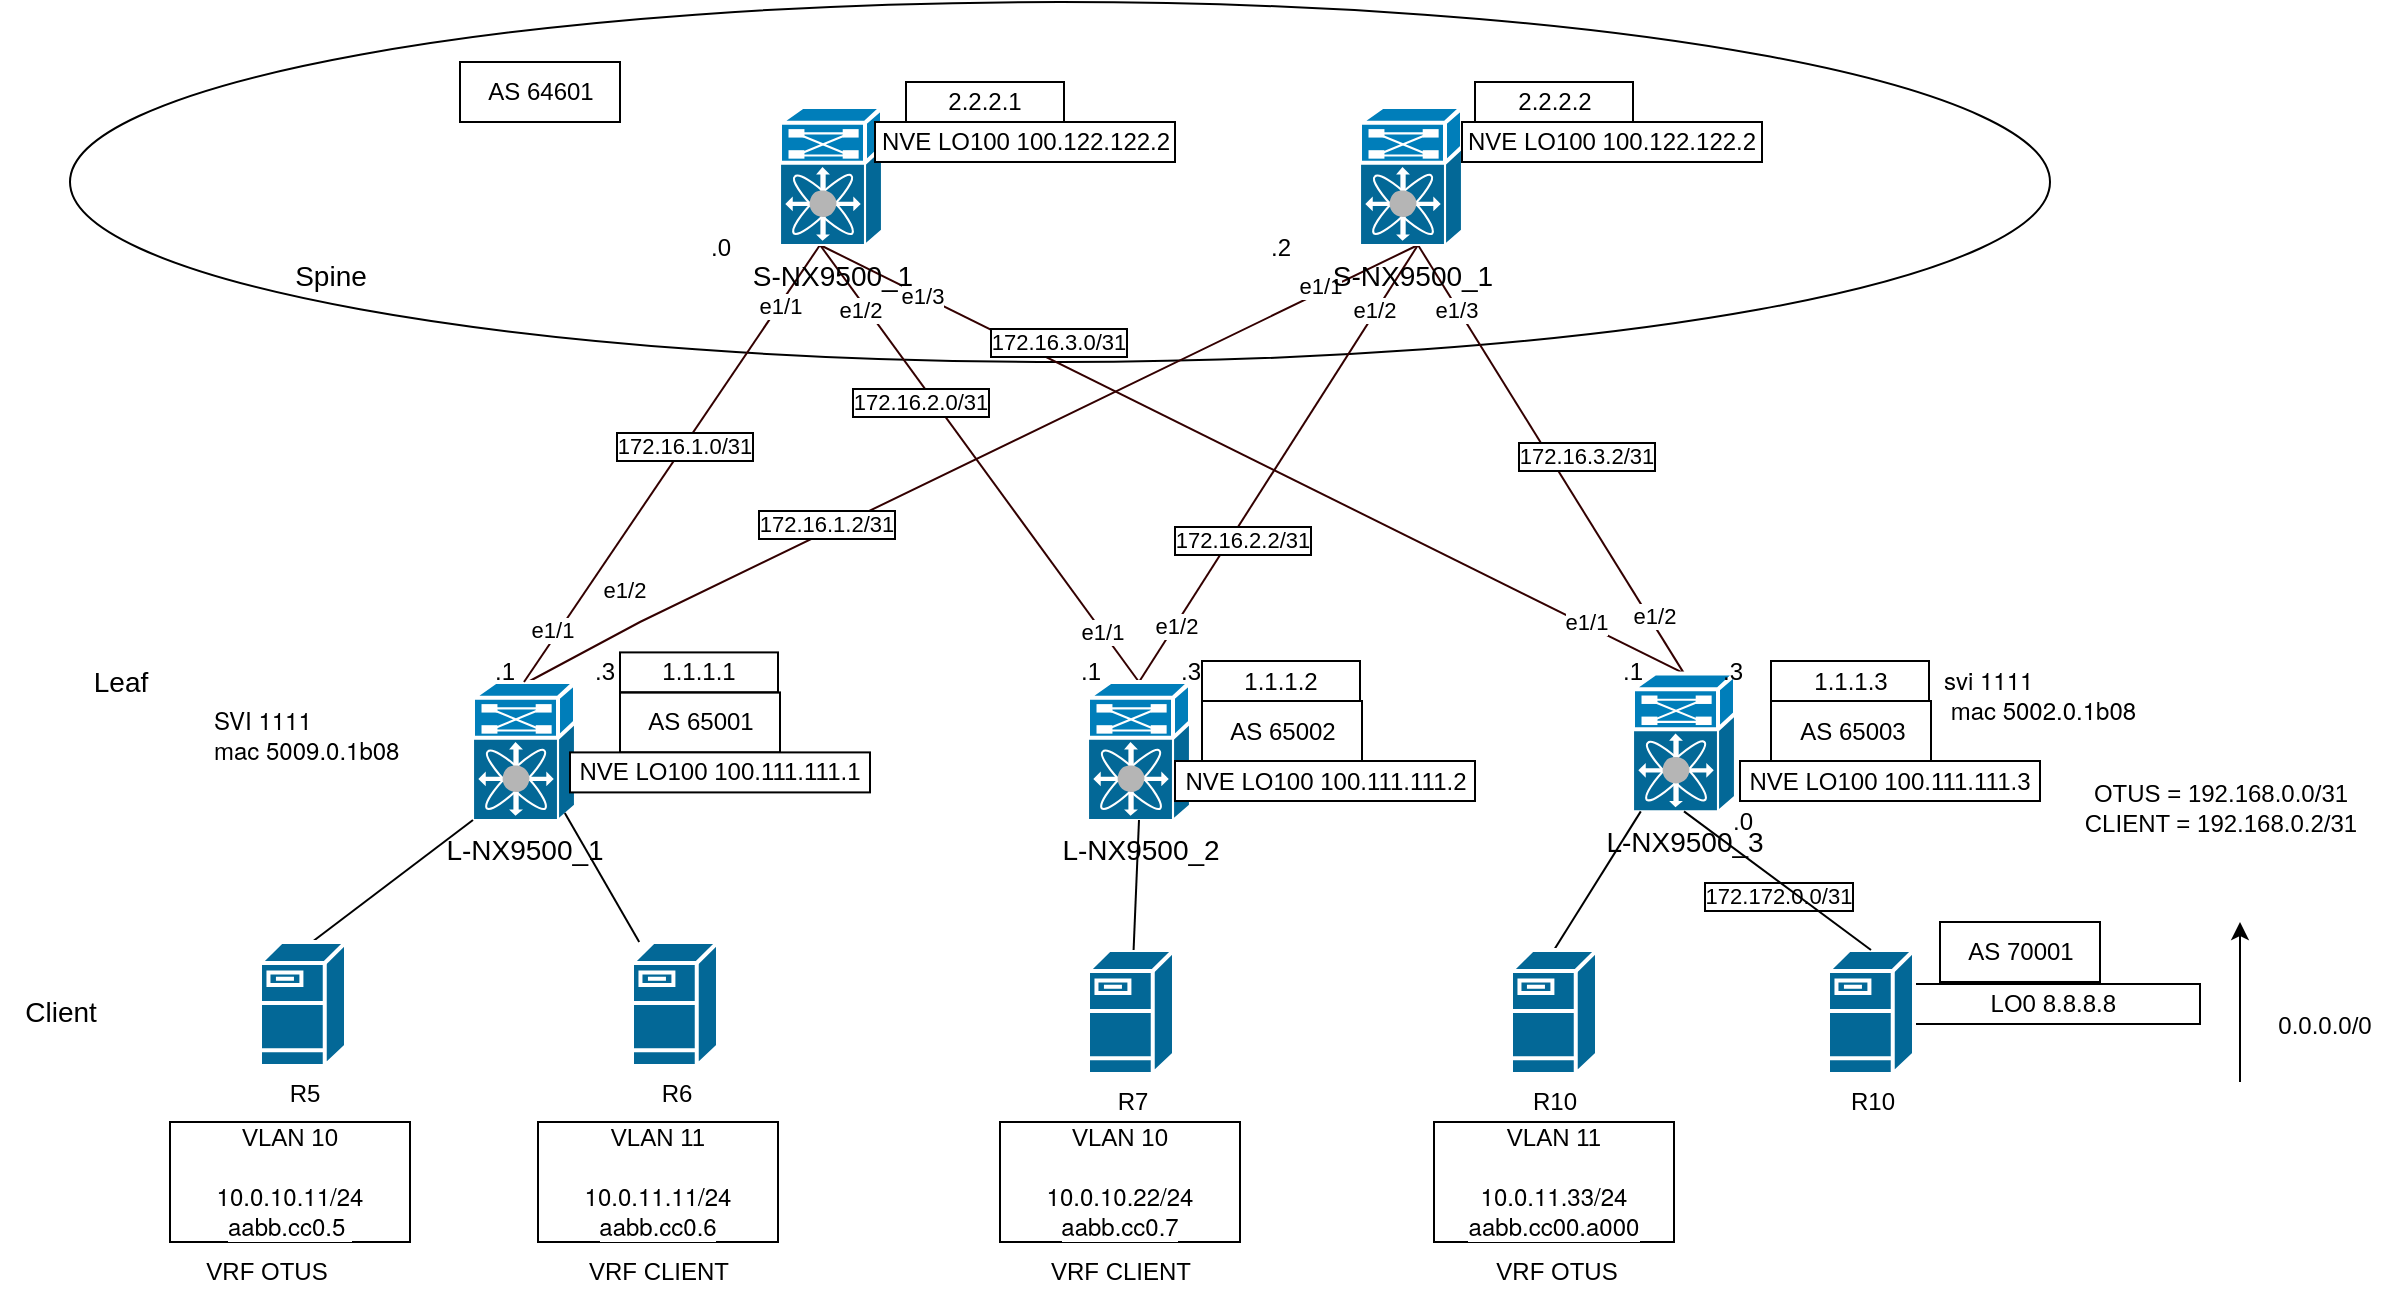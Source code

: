 <mxfile version="22.1.2" type="device">
  <diagram name="Страница — 1" id="TyXKpOnX87bSKpu7sTU_">
    <mxGraphModel dx="2261" dy="844" grid="1" gridSize="10" guides="1" tooltips="1" connect="1" arrows="1" fold="1" page="1" pageScale="1" pageWidth="827" pageHeight="1169" math="0" shadow="0">
      <root>
        <mxCell id="0" />
        <mxCell id="1" parent="0" />
        <mxCell id="ZXuQBLCLjrkzV2k7H-WU-3" value="" style="ellipse;whiteSpace=wrap;html=1;fillColor=none;" parent="1" vertex="1">
          <mxGeometry x="-95" y="80" width="990" height="180" as="geometry" />
        </mxCell>
        <mxCell id="x6yWvG2BefHzN4PRWWCQ-21" style="rounded=0;orthogonalLoop=1;jettySize=auto;html=1;exitX=0.392;exitY=0.058;exitDx=0;exitDy=0;exitPerimeter=0;entryX=0.5;entryY=1;entryDx=0;entryDy=0;entryPerimeter=0;endArrow=none;endFill=0;fontSize=14;fillColor=#d5e8d4;strokeColor=#330000;strokeWidth=1;" parent="1" source="x6yWvG2BefHzN4PRWWCQ-4" edge="1">
          <mxGeometry relative="1" as="geometry">
            <Array as="points">
              <mxPoint x="190" y="390" />
            </Array>
            <mxPoint x="579" y="201.5" as="targetPoint" />
          </mxGeometry>
        </mxCell>
        <mxCell id="jhfHBk7VUQF83KdC7KXJ-4" value="e1/2" style="edgeLabel;html=1;align=center;verticalAlign=middle;resizable=0;points=[];" parent="x6yWvG2BefHzN4PRWWCQ-21" vertex="1" connectable="0">
          <mxGeometry x="-0.789" y="1" relative="1" as="geometry">
            <mxPoint x="9" y="-24" as="offset" />
          </mxGeometry>
        </mxCell>
        <mxCell id="jhfHBk7VUQF83KdC7KXJ-12" value="e1/1" style="edgeLabel;html=1;align=center;verticalAlign=middle;resizable=0;points=[];" parent="x6yWvG2BefHzN4PRWWCQ-21" vertex="1" connectable="0">
          <mxGeometry x="0.79" y="3" relative="1" as="geometry">
            <mxPoint as="offset" />
          </mxGeometry>
        </mxCell>
        <mxCell id="x6yWvG2BefHzN4PRWWCQ-4" value="L-NX9500_1" style="shape=mxgraph.cisco.misc.nexus_7000;html=1;pointerEvents=1;fillColor=#036897;strokeColor=#ffffff;strokeWidth=2;verticalLabelPosition=bottom;verticalAlign=top;align=center;outlineConnect=0;fontSize=14;" parent="1" vertex="1">
          <mxGeometry x="106.5" y="420" width="51" height="69" as="geometry" />
        </mxCell>
        <mxCell id="x6yWvG2BefHzN4PRWWCQ-22" style="rounded=0;orthogonalLoop=1;jettySize=auto;html=1;exitX=0.5;exitY=0;exitDx=0;exitDy=0;exitPerimeter=0;endArrow=none;endFill=0;entryX=0.5;entryY=1;entryDx=0;entryDy=0;entryPerimeter=0;fontSize=14;fillColor=#d5e8d4;strokeColor=#330000;strokeWidth=1;" parent="1" source="x6yWvG2BefHzN4PRWWCQ-5" edge="1">
          <mxGeometry relative="1" as="geometry">
            <mxPoint x="280" y="201.5" as="targetPoint" />
          </mxGeometry>
        </mxCell>
        <mxCell id="jhfHBk7VUQF83KdC7KXJ-5" value="e1/1" style="edgeLabel;html=1;align=center;verticalAlign=middle;resizable=0;points=[];" parent="x6yWvG2BefHzN4PRWWCQ-22" vertex="1" connectable="0">
          <mxGeometry x="-0.76" relative="1" as="geometry">
            <mxPoint y="1" as="offset" />
          </mxGeometry>
        </mxCell>
        <mxCell id="jhfHBk7VUQF83KdC7KXJ-10" value="e1/2" style="edgeLabel;html=1;align=center;verticalAlign=middle;resizable=0;points=[];" parent="x6yWvG2BefHzN4PRWWCQ-22" vertex="1" connectable="0">
          <mxGeometry x="0.719" y="3" relative="1" as="geometry">
            <mxPoint as="offset" />
          </mxGeometry>
        </mxCell>
        <mxCell id="x6yWvG2BefHzN4PRWWCQ-23" style="rounded=0;orthogonalLoop=1;jettySize=auto;html=1;exitX=0.5;exitY=0;exitDx=0;exitDy=0;exitPerimeter=0;endArrow=none;endFill=0;entryX=0.5;entryY=1;entryDx=0;entryDy=0;entryPerimeter=0;fontSize=14;fillColor=#d5e8d4;strokeColor=#330000;strokeWidth=1;" parent="1" source="x6yWvG2BefHzN4PRWWCQ-5" edge="1">
          <mxGeometry relative="1" as="geometry">
            <mxPoint x="579" y="201.5" as="targetPoint" />
          </mxGeometry>
        </mxCell>
        <mxCell id="jhfHBk7VUQF83KdC7KXJ-6" value="e1/2" style="edgeLabel;html=1;align=center;verticalAlign=middle;resizable=0;points=[];" parent="x6yWvG2BefHzN4PRWWCQ-23" vertex="1" connectable="0">
          <mxGeometry x="-0.745" relative="1" as="geometry">
            <mxPoint as="offset" />
          </mxGeometry>
        </mxCell>
        <mxCell id="jhfHBk7VUQF83KdC7KXJ-13" value="e1/2" style="edgeLabel;html=1;align=center;verticalAlign=middle;resizable=0;points=[];" parent="x6yWvG2BefHzN4PRWWCQ-23" vertex="1" connectable="0">
          <mxGeometry x="0.697" y="1" relative="1" as="geometry">
            <mxPoint as="offset" />
          </mxGeometry>
        </mxCell>
        <mxCell id="x6yWvG2BefHzN4PRWWCQ-5" value="L-NX9500_2" style="shape=mxgraph.cisco.misc.nexus_7000;html=1;pointerEvents=1;fillColor=#036897;strokeColor=#ffffff;strokeWidth=2;verticalLabelPosition=bottom;verticalAlign=top;align=center;outlineConnect=0;fontSize=14;" parent="1" vertex="1">
          <mxGeometry x="414" y="420" width="51" height="69" as="geometry" />
        </mxCell>
        <mxCell id="x6yWvG2BefHzN4PRWWCQ-20" style="rounded=0;orthogonalLoop=1;jettySize=auto;html=1;exitX=0.5;exitY=1;exitDx=0;exitDy=0;exitPerimeter=0;entryX=0.5;entryY=0;entryDx=0;entryDy=0;entryPerimeter=0;endArrow=none;endFill=0;fontSize=14;fillColor=#d5e8d4;strokeColor=#330000;strokeWidth=1;" parent="1" target="x6yWvG2BefHzN4PRWWCQ-4" edge="1">
          <mxGeometry relative="1" as="geometry">
            <mxPoint x="280" y="201.5" as="sourcePoint" />
          </mxGeometry>
        </mxCell>
        <mxCell id="jhfHBk7VUQF83KdC7KXJ-3" value="e1/1" style="edgeLabel;html=1;align=center;verticalAlign=middle;resizable=0;points=[];" parent="x6yWvG2BefHzN4PRWWCQ-20" vertex="1" connectable="0">
          <mxGeometry x="0.777" y="-3" relative="1" as="geometry">
            <mxPoint as="offset" />
          </mxGeometry>
        </mxCell>
        <mxCell id="jhfHBk7VUQF83KdC7KXJ-9" value="e1/1" style="edgeLabel;html=1;align=center;verticalAlign=middle;resizable=0;points=[];" parent="x6yWvG2BefHzN4PRWWCQ-20" vertex="1" connectable="0">
          <mxGeometry x="-0.719" relative="1" as="geometry">
            <mxPoint as="offset" />
          </mxGeometry>
        </mxCell>
        <mxCell id="jhfHBk7VUQF83KdC7KXJ-23" value="172.16.1.0/31" style="edgeLabel;html=1;align=center;verticalAlign=middle;resizable=0;points=[];labelBorderColor=default;" parent="x6yWvG2BefHzN4PRWWCQ-20" vertex="1" connectable="0">
          <mxGeometry x="-0.08" relative="1" as="geometry">
            <mxPoint as="offset" />
          </mxGeometry>
        </mxCell>
        <mxCell id="x6yWvG2BefHzN4PRWWCQ-24" style="rounded=0;orthogonalLoop=1;jettySize=auto;html=1;exitX=0.5;exitY=0;exitDx=0;exitDy=0;exitPerimeter=0;entryX=0.5;entryY=1;entryDx=0;entryDy=0;entryPerimeter=0;endArrow=none;endFill=0;fontSize=14;fillColor=#d5e8d4;strokeColor=#330000;strokeWidth=1;" parent="1" source="x6yWvG2BefHzN4PRWWCQ-8" edge="1">
          <mxGeometry relative="1" as="geometry">
            <mxPoint x="280" y="201.5" as="targetPoint" />
          </mxGeometry>
        </mxCell>
        <mxCell id="jhfHBk7VUQF83KdC7KXJ-7" value="e1/1" style="edgeLabel;html=1;align=center;verticalAlign=middle;resizable=0;points=[];" parent="x6yWvG2BefHzN4PRWWCQ-24" vertex="1" connectable="0">
          <mxGeometry x="-0.767" y="-1" relative="1" as="geometry">
            <mxPoint as="offset" />
          </mxGeometry>
        </mxCell>
        <mxCell id="jhfHBk7VUQF83KdC7KXJ-11" value="e1/3" style="edgeLabel;html=1;align=center;verticalAlign=middle;resizable=0;points=[];" parent="x6yWvG2BefHzN4PRWWCQ-24" vertex="1" connectable="0">
          <mxGeometry x="0.767" relative="1" as="geometry">
            <mxPoint as="offset" />
          </mxGeometry>
        </mxCell>
        <mxCell id="x6yWvG2BefHzN4PRWWCQ-25" style="rounded=0;orthogonalLoop=1;jettySize=auto;html=1;exitX=0.5;exitY=0;exitDx=0;exitDy=0;exitPerimeter=0;entryX=0.5;entryY=1;entryDx=0;entryDy=0;entryPerimeter=0;endArrow=none;endFill=0;fontSize=14;fillColor=#d5e8d4;strokeColor=#330000;strokeWidth=1;" parent="1" source="x6yWvG2BefHzN4PRWWCQ-8" edge="1">
          <mxGeometry relative="1" as="geometry">
            <mxPoint x="579" y="201.5" as="targetPoint" />
          </mxGeometry>
        </mxCell>
        <mxCell id="jhfHBk7VUQF83KdC7KXJ-8" value="e1/2" style="edgeLabel;html=1;align=center;verticalAlign=middle;resizable=0;points=[];" parent="x6yWvG2BefHzN4PRWWCQ-25" vertex="1" connectable="0">
          <mxGeometry x="-0.743" y="-2" relative="1" as="geometry">
            <mxPoint as="offset" />
          </mxGeometry>
        </mxCell>
        <mxCell id="jhfHBk7VUQF83KdC7KXJ-14" value="e1/3" style="edgeLabel;html=1;align=center;verticalAlign=middle;resizable=0;points=[];" parent="x6yWvG2BefHzN4PRWWCQ-25" vertex="1" connectable="0">
          <mxGeometry x="0.7" y="1" relative="1" as="geometry">
            <mxPoint as="offset" />
          </mxGeometry>
        </mxCell>
        <mxCell id="x6yWvG2BefHzN4PRWWCQ-8" value="L-NX9500_3" style="shape=mxgraph.cisco.misc.nexus_7000;html=1;pointerEvents=1;fillColor=#036897;strokeColor=#ffffff;strokeWidth=2;verticalLabelPosition=bottom;verticalAlign=top;align=center;outlineConnect=0;fontSize=14;" parent="1" vertex="1">
          <mxGeometry x="686.5" y="415.7" width="51" height="69" as="geometry" />
        </mxCell>
        <mxCell id="x6yWvG2BefHzN4PRWWCQ-19" value="" style="endArrow=none;html=1;rounded=0;exitX=0.5;exitY=0;exitDx=0;exitDy=0;exitPerimeter=0;fontSize=14;" parent="1" source="MMty6rGAYYeYoGaEWioG-3" target="x6yWvG2BefHzN4PRWWCQ-8" edge="1">
          <mxGeometry width="50" height="50" relative="1" as="geometry">
            <mxPoint x="725.5" y="560" as="sourcePoint" />
            <mxPoint x="623.5" y="480" as="targetPoint" />
          </mxGeometry>
        </mxCell>
        <mxCell id="x6yWvG2BefHzN4PRWWCQ-26" value="Leaf" style="text;html=1;align=center;verticalAlign=middle;resizable=0;points=[];autosize=1;strokeColor=none;fillColor=none;fontSize=14;" parent="1" vertex="1">
          <mxGeometry x="-95" y="405.2" width="50" height="30" as="geometry" />
        </mxCell>
        <mxCell id="x6yWvG2BefHzN4PRWWCQ-27" value="Spine" style="text;html=1;align=center;verticalAlign=middle;resizable=0;points=[];autosize=1;strokeColor=none;fillColor=none;fontSize=14;" parent="1" vertex="1">
          <mxGeometry x="5" y="201.5" width="60" height="30" as="geometry" />
        </mxCell>
        <mxCell id="x6yWvG2BefHzN4PRWWCQ-28" value="Client" style="text;html=1;align=center;verticalAlign=middle;resizable=0;points=[];autosize=1;strokeColor=none;fillColor=none;fontSize=14;" parent="1" vertex="1">
          <mxGeometry x="-130" y="570" width="60" height="30" as="geometry" />
        </mxCell>
        <mxCell id="jhfHBk7VUQF83KdC7KXJ-1" value="S-NX9500_1" style="shape=mxgraph.cisco.misc.nexus_7000;html=1;pointerEvents=1;fillColor=#036897;strokeColor=#ffffff;strokeWidth=2;verticalLabelPosition=bottom;verticalAlign=top;align=center;outlineConnect=0;fontSize=14;" parent="1" vertex="1">
          <mxGeometry x="260" y="132.5" width="51" height="69" as="geometry" />
        </mxCell>
        <mxCell id="jhfHBk7VUQF83KdC7KXJ-2" value="S-NX9500_1" style="shape=mxgraph.cisco.misc.nexus_7000;html=1;pointerEvents=1;fillColor=#036897;strokeColor=#ffffff;strokeWidth=2;verticalLabelPosition=bottom;verticalAlign=top;align=center;outlineConnect=0;fontSize=14;" parent="1" vertex="1">
          <mxGeometry x="550" y="132.5" width="51" height="69" as="geometry" />
        </mxCell>
        <mxCell id="jhfHBk7VUQF83KdC7KXJ-15" value=".0" style="text;html=1;align=center;verticalAlign=middle;resizable=0;points=[];autosize=1;strokeColor=none;fillColor=none;" parent="1" vertex="1">
          <mxGeometry x="215" y="188" width="30" height="30" as="geometry" />
        </mxCell>
        <mxCell id="jhfHBk7VUQF83KdC7KXJ-16" value=".2" style="text;html=1;align=center;verticalAlign=middle;resizable=0;points=[];autosize=1;strokeColor=none;fillColor=none;" parent="1" vertex="1">
          <mxGeometry x="495" y="188" width="30" height="30" as="geometry" />
        </mxCell>
        <mxCell id="jhfHBk7VUQF83KdC7KXJ-17" value=".1" style="text;html=1;align=center;verticalAlign=middle;resizable=0;points=[];autosize=1;strokeColor=none;fillColor=none;" parent="1" vertex="1">
          <mxGeometry x="106.5" y="399.5" width="30" height="30" as="geometry" />
        </mxCell>
        <mxCell id="jhfHBk7VUQF83KdC7KXJ-18" value=".3" style="text;html=1;align=center;verticalAlign=middle;resizable=0;points=[];autosize=1;strokeColor=none;fillColor=none;" parent="1" vertex="1">
          <mxGeometry x="156.5" y="399.5" width="30" height="30" as="geometry" />
        </mxCell>
        <mxCell id="jhfHBk7VUQF83KdC7KXJ-19" value=".1" style="text;html=1;align=center;verticalAlign=middle;resizable=0;points=[];autosize=1;strokeColor=none;fillColor=none;" parent="1" vertex="1">
          <mxGeometry x="400" y="399.5" width="30" height="30" as="geometry" />
        </mxCell>
        <mxCell id="jhfHBk7VUQF83KdC7KXJ-20" value=".3" style="text;html=1;align=center;verticalAlign=middle;resizable=0;points=[];autosize=1;strokeColor=none;fillColor=none;" parent="1" vertex="1">
          <mxGeometry x="450" y="399.5" width="30" height="30" as="geometry" />
        </mxCell>
        <mxCell id="jhfHBk7VUQF83KdC7KXJ-21" value=".1" style="text;html=1;align=center;verticalAlign=middle;resizable=0;points=[];autosize=1;strokeColor=none;fillColor=none;" parent="1" vertex="1">
          <mxGeometry x="671" y="399.5" width="30" height="30" as="geometry" />
        </mxCell>
        <mxCell id="jhfHBk7VUQF83KdC7KXJ-22" value=".3" style="text;html=1;align=center;verticalAlign=middle;resizable=0;points=[];autosize=1;strokeColor=none;fillColor=none;" parent="1" vertex="1">
          <mxGeometry x="721" y="399.5" width="30" height="30" as="geometry" />
        </mxCell>
        <mxCell id="jhfHBk7VUQF83KdC7KXJ-24" value="172.16.1.2/31" style="edgeLabel;html=1;align=center;verticalAlign=middle;resizable=0;points=[];labelBorderColor=default;" parent="1" vertex="1" connectable="0">
          <mxGeometry x="285.502" y="330.002" as="geometry">
            <mxPoint x="-3" y="11" as="offset" />
          </mxGeometry>
        </mxCell>
        <mxCell id="jhfHBk7VUQF83KdC7KXJ-25" value="172.16.2.0/31" style="edgeLabel;html=1;align=center;verticalAlign=middle;resizable=0;points=[];labelBorderColor=default;" parent="1" vertex="1" connectable="0">
          <mxGeometry x="330.002" y="280.002" as="geometry" />
        </mxCell>
        <mxCell id="jhfHBk7VUQF83KdC7KXJ-26" value="172.16.3.0/31" style="edgeLabel;html=1;align=center;verticalAlign=middle;resizable=0;points=[];labelBorderColor=default;" parent="1" vertex="1" connectable="0">
          <mxGeometry x="414.002" y="250.002" as="geometry">
            <mxPoint x="-15" as="offset" />
          </mxGeometry>
        </mxCell>
        <mxCell id="jhfHBk7VUQF83KdC7KXJ-27" value="172.16.2.2/31" style="edgeLabel;html=1;align=center;verticalAlign=middle;resizable=0;points=[];labelBorderColor=default;" parent="1" vertex="1" connectable="0">
          <mxGeometry x="510.002" y="350.002" as="geometry">
            <mxPoint x="-19" y="-1" as="offset" />
          </mxGeometry>
        </mxCell>
        <mxCell id="jhfHBk7VUQF83KdC7KXJ-28" value="172.16.3.2/31" style="edgeLabel;html=1;align=center;verticalAlign=middle;resizable=0;points=[];labelBorderColor=default;" parent="1" vertex="1" connectable="0">
          <mxGeometry x="660.002" y="310.002" as="geometry">
            <mxPoint x="3" y="-3" as="offset" />
          </mxGeometry>
        </mxCell>
        <mxCell id="X2sETJuaRFryXuntK1pU-1" value="2.2.2.1" style="text;html=1;strokeColor=default;align=center;verticalAlign=middle;whiteSpace=wrap;rounded=0;" parent="1" vertex="1">
          <mxGeometry x="323" y="120" width="79" height="20" as="geometry" />
        </mxCell>
        <mxCell id="X2sETJuaRFryXuntK1pU-2" value="2.2.2.2" style="text;html=1;strokeColor=default;align=center;verticalAlign=middle;whiteSpace=wrap;rounded=0;" parent="1" vertex="1">
          <mxGeometry x="607.5" y="120" width="79" height="20" as="geometry" />
        </mxCell>
        <mxCell id="X2sETJuaRFryXuntK1pU-3" value="1.1.1.1" style="text;html=1;strokeColor=default;align=center;verticalAlign=middle;whiteSpace=wrap;rounded=0;" parent="1" vertex="1">
          <mxGeometry x="180" y="405.2" width="79" height="20" as="geometry" />
        </mxCell>
        <mxCell id="X2sETJuaRFryXuntK1pU-4" value="1.1.1.2" style="text;html=1;strokeColor=default;align=center;verticalAlign=middle;whiteSpace=wrap;rounded=0;" parent="1" vertex="1">
          <mxGeometry x="471" y="409.5" width="79" height="20" as="geometry" />
        </mxCell>
        <mxCell id="X2sETJuaRFryXuntK1pU-5" value="1.1.1.3" style="text;html=1;strokeColor=default;align=center;verticalAlign=middle;whiteSpace=wrap;rounded=0;" parent="1" vertex="1">
          <mxGeometry x="755.5" y="409.5" width="79" height="20" as="geometry" />
        </mxCell>
        <mxCell id="Evuvwr7la3IowPZxWrA6-1" value="AS 64601" style="text;html=1;align=center;verticalAlign=middle;resizable=0;points=[];autosize=1;strokeColor=default;" parent="1" vertex="1">
          <mxGeometry x="100" y="110" width="80" height="30" as="geometry" />
        </mxCell>
        <mxCell id="Evuvwr7la3IowPZxWrA6-3" value="AS 65001" style="text;html=1;align=center;verticalAlign=middle;resizable=0;points=[];autosize=1;strokeColor=default;" parent="1" vertex="1">
          <mxGeometry x="180" y="425.2" width="80" height="30" as="geometry" />
        </mxCell>
        <mxCell id="Evuvwr7la3IowPZxWrA6-4" value="AS 65002" style="text;html=1;align=center;verticalAlign=middle;resizable=0;points=[];autosize=1;strokeColor=default;" parent="1" vertex="1">
          <mxGeometry x="471" y="429.5" width="80" height="30" as="geometry" />
        </mxCell>
        <mxCell id="Evuvwr7la3IowPZxWrA6-5" value="AS 65003" style="text;html=1;align=center;verticalAlign=middle;resizable=0;points=[];autosize=1;strokeColor=default;" parent="1" vertex="1">
          <mxGeometry x="755.5" y="429.5" width="80" height="30" as="geometry" />
        </mxCell>
        <mxCell id="wGXWWFaC_NUJsEw5Qls2-2" value="NVE LO100 100.111.111.1" style="whiteSpace=wrap;html=1;" parent="1" vertex="1">
          <mxGeometry x="155" y="455.2" width="150" height="20" as="geometry" />
        </mxCell>
        <mxCell id="wGXWWFaC_NUJsEw5Qls2-3" value="NVE LO100 100.111.111.2" style="whiteSpace=wrap;html=1;" parent="1" vertex="1">
          <mxGeometry x="457.5" y="459.5" width="150" height="20" as="geometry" />
        </mxCell>
        <mxCell id="wGXWWFaC_NUJsEw5Qls2-4" value="NVE LO100 100.111.111.3" style="whiteSpace=wrap;html=1;" parent="1" vertex="1">
          <mxGeometry x="740" y="459.5" width="150" height="20" as="geometry" />
        </mxCell>
        <mxCell id="wGXWWFaC_NUJsEw5Qls2-5" value="NVE LO100 100.122.122.2" style="whiteSpace=wrap;html=1;" parent="1" vertex="1">
          <mxGeometry x="307.5" y="140" width="150" height="20" as="geometry" />
        </mxCell>
        <mxCell id="wGXWWFaC_NUJsEw5Qls2-6" value="NVE LO100 100.122.122.2" style="whiteSpace=wrap;html=1;" parent="1" vertex="1">
          <mxGeometry x="601" y="140" width="150" height="20" as="geometry" />
        </mxCell>
        <mxCell id="wGXWWFaC_NUJsEw5Qls2-8" value="" style="endArrow=none;html=1;rounded=0;entryX=0;entryY=1;entryDx=0;entryDy=0;entryPerimeter=0;exitX=0.5;exitY=0;exitDx=0;exitDy=0;exitPerimeter=0;fontSize=14;" parent="1" target="x6yWvG2BefHzN4PRWWCQ-4" edge="1">
          <mxGeometry width="50" height="50" relative="1" as="geometry">
            <mxPoint x="26" y="550" as="sourcePoint" />
            <mxPoint x="142" y="499" as="targetPoint" />
          </mxGeometry>
        </mxCell>
        <mxCell id="yzosTKQXO0_5mTfsmzgm-1" value="VLAN 10&lt;br style=&quot;box-sizing: border-box; font-family: &amp;quot;Helvetica Neue&amp;quot;, Helvetica, Arial, sans-serif;&quot;&gt;&lt;br style=&quot;box-sizing: border-box; font-family: &amp;quot;Helvetica Neue&amp;quot;, Helvetica, Arial, sans-serif;&quot;&gt;&lt;span style=&quot;font-family: &amp;quot;Helvetica Neue&amp;quot;, Helvetica, Arial, sans-serif; background-color: rgb(255, 255, 255);&quot;&gt;10.0.10.11/24&lt;/span&gt;&lt;br style=&quot;box-sizing: border-box; font-family: &amp;quot;Helvetica Neue&amp;quot;, Helvetica, Arial, sans-serif;&quot;&gt;&lt;span style=&quot;font-family: &amp;quot;Helvetica Neue&amp;quot;, Helvetica, Arial, sans-serif; background-color: rgb(255, 255, 255);&quot;&gt;aabb.cc0.5&amp;nbsp;&lt;/span&gt;" style="rounded=0;whiteSpace=wrap;html=1;fillColor=none;" parent="1" vertex="1">
          <mxGeometry x="-45" y="640" width="120" height="60" as="geometry" />
        </mxCell>
        <mxCell id="yzosTKQXO0_5mTfsmzgm-2" value="VLAN 11&lt;br style=&quot;box-sizing: border-box; font-family: &amp;quot;Helvetica Neue&amp;quot;, Helvetica, Arial, sans-serif;&quot;&gt;&lt;br style=&quot;box-sizing: border-box; font-family: &amp;quot;Helvetica Neue&amp;quot;, Helvetica, Arial, sans-serif;&quot;&gt;&lt;span style=&quot;font-family: &amp;quot;Helvetica Neue&amp;quot;, Helvetica, Arial, sans-serif; background-color: rgb(255, 255, 255);&quot;&gt;10.0.11.33/24&lt;/span&gt;&lt;br style=&quot;box-sizing: border-box; font-family: &amp;quot;Helvetica Neue&amp;quot;, Helvetica, Arial, sans-serif;&quot;&gt;&lt;span style=&quot;font-family: &amp;quot;Helvetica Neue&amp;quot;, Helvetica, Arial, sans-serif; background-color: rgb(255, 255, 255);&quot;&gt;aabb.cc00.a000&lt;/span&gt;" style="rounded=0;whiteSpace=wrap;html=1;fillColor=none;" parent="1" vertex="1">
          <mxGeometry x="587" y="640" width="120" height="60" as="geometry" />
        </mxCell>
        <mxCell id="MMty6rGAYYeYoGaEWioG-2" value="R5" style="shape=mxgraph.cisco.servers.fileserver;sketch=0;html=1;pointerEvents=1;dashed=0;fillColor=#036897;strokeColor=#ffffff;strokeWidth=2;verticalLabelPosition=bottom;verticalAlign=top;align=center;outlineConnect=0;" parent="1" vertex="1">
          <mxGeometry y="550" width="43" height="62" as="geometry" />
        </mxCell>
        <mxCell id="MMty6rGAYYeYoGaEWioG-3" value="R10" style="shape=mxgraph.cisco.servers.fileserver;sketch=0;html=1;pointerEvents=1;dashed=0;fillColor=#036897;strokeColor=#ffffff;strokeWidth=2;verticalLabelPosition=bottom;verticalAlign=top;align=center;outlineConnect=0;" parent="1" vertex="1">
          <mxGeometry x="625.5" y="554" width="43" height="62" as="geometry" />
        </mxCell>
        <mxCell id="n9neXPnXXwjS_fX_pykw-1" value="VLAN 10&lt;br style=&quot;box-sizing: border-box; font-family: &amp;quot;Helvetica Neue&amp;quot;, Helvetica, Arial, sans-serif;&quot;&gt;&lt;br style=&quot;box-sizing: border-box; font-family: &amp;quot;Helvetica Neue&amp;quot;, Helvetica, Arial, sans-serif;&quot;&gt;&lt;span style=&quot;font-family: &amp;quot;Helvetica Neue&amp;quot;, Helvetica, Arial, sans-serif; background-color: rgb(255, 255, 255);&quot;&gt;10.0.10.22/24&lt;/span&gt;&lt;br style=&quot;box-sizing: border-box; font-family: &amp;quot;Helvetica Neue&amp;quot;, Helvetica, Arial, sans-serif;&quot;&gt;&lt;span style=&quot;font-family: &amp;quot;Helvetica Neue&amp;quot;, Helvetica, Arial, sans-serif; background-color: rgb(255, 255, 255);&quot;&gt;aabb.cc0.7&lt;/span&gt;" style="rounded=0;whiteSpace=wrap;html=1;fillColor=none;" parent="1" vertex="1">
          <mxGeometry x="370" y="640" width="120" height="60" as="geometry" />
        </mxCell>
        <mxCell id="zxpr9zlDvvXhfmrwCtQk-2" value="VLAN 11&lt;br style=&quot;box-sizing: border-box; font-family: &amp;quot;Helvetica Neue&amp;quot;, Helvetica, Arial, sans-serif;&quot;&gt;&lt;br style=&quot;box-sizing: border-box; font-family: &amp;quot;Helvetica Neue&amp;quot;, Helvetica, Arial, sans-serif;&quot;&gt;&lt;span style=&quot;font-family: &amp;quot;Helvetica Neue&amp;quot;, Helvetica, Arial, sans-serif; background-color: rgb(255, 255, 255);&quot;&gt;10.0.11.11/24&lt;/span&gt;&lt;br style=&quot;box-sizing: border-box; font-family: &amp;quot;Helvetica Neue&amp;quot;, Helvetica, Arial, sans-serif;&quot;&gt;&lt;span style=&quot;font-family: &amp;quot;Helvetica Neue&amp;quot;, Helvetica, Arial, sans-serif; background-color: rgb(255, 255, 255);&quot;&gt;aabb.cc0.6&lt;/span&gt;" style="rounded=0;whiteSpace=wrap;html=1;fillColor=none;" parent="1" vertex="1">
          <mxGeometry x="139" y="640" width="120" height="60" as="geometry" />
        </mxCell>
        <mxCell id="n9neXPnXXwjS_fX_pykw-2" value="R7" style="shape=mxgraph.cisco.servers.fileserver;sketch=0;html=1;pointerEvents=1;dashed=0;fillColor=#036897;strokeColor=#ffffff;strokeWidth=2;verticalLabelPosition=bottom;verticalAlign=top;align=center;outlineConnect=0;" parent="1" vertex="1">
          <mxGeometry x="414" y="554" width="43" height="62" as="geometry" />
        </mxCell>
        <mxCell id="zxpr9zlDvvXhfmrwCtQk-3" value="R6" style="shape=mxgraph.cisco.servers.fileserver;sketch=0;html=1;pointerEvents=1;dashed=0;fillColor=#036897;strokeColor=#ffffff;strokeWidth=2;verticalLabelPosition=bottom;verticalAlign=top;align=center;outlineConnect=0;" parent="1" vertex="1">
          <mxGeometry x="186" y="550" width="43" height="62" as="geometry" />
        </mxCell>
        <mxCell id="n9neXPnXXwjS_fX_pykw-3" value="" style="endArrow=none;html=1;rounded=0;entryX=0.5;entryY=1;entryDx=0;entryDy=0;entryPerimeter=0;fontSize=14;" parent="1" source="n9neXPnXXwjS_fX_pykw-2" target="x6yWvG2BefHzN4PRWWCQ-5" edge="1">
          <mxGeometry width="50" height="50" relative="1" as="geometry">
            <mxPoint x="259" y="630" as="sourcePoint" />
            <mxPoint x="340" y="569" as="targetPoint" />
          </mxGeometry>
        </mxCell>
        <mxCell id="zxpr9zlDvvXhfmrwCtQk-5" value="" style="endArrow=none;html=1;rounded=0;entryX=0.9;entryY=0.95;entryDx=0;entryDy=0;entryPerimeter=0;fontSize=14;" parent="1" source="zxpr9zlDvvXhfmrwCtQk-3" target="x6yWvG2BefHzN4PRWWCQ-4" edge="1">
          <mxGeometry width="50" height="50" relative="1" as="geometry">
            <mxPoint x="36" y="560" as="sourcePoint" />
            <mxPoint x="117" y="499" as="targetPoint" />
          </mxGeometry>
        </mxCell>
        <mxCell id="ScZtDjHDxOF6LSS0myNd-1" value="&lt;span style=&quot;color: rgb(0, 0, 0); font-family: &amp;quot;Helvetica Neue&amp;quot;, Helvetica, Arial, sans-serif; font-size: 12px; font-style: normal; font-variant-ligatures: normal; font-variant-caps: normal; font-weight: 400; letter-spacing: normal; orphans: 2; text-align: -webkit-center; text-indent: 0px; text-transform: none; widows: 2; word-spacing: 0px; -webkit-text-stroke-width: 0px; background-color: rgb(255, 255, 255); text-decoration-thickness: initial; text-decoration-style: initial; text-decoration-color: initial; float: none; display: inline !important;&quot;&gt;svi 1111&lt;/span&gt;&lt;br style=&quot;box-sizing: border-box; color: rgb(0, 0, 0); font-family: &amp;quot;Helvetica Neue&amp;quot;, Helvetica, Arial, sans-serif; font-size: 12px; font-style: normal; font-variant-ligatures: normal; font-variant-caps: normal; font-weight: 400; letter-spacing: normal; orphans: 2; text-align: -webkit-center; text-indent: 0px; text-transform: none; widows: 2; word-spacing: 0px; -webkit-text-stroke-width: 0px; text-decoration-thickness: initial; text-decoration-style: initial; text-decoration-color: initial;&quot;&gt;&lt;span style=&quot;color: rgb(0, 0, 0); font-family: &amp;quot;Helvetica Neue&amp;quot;, Helvetica, Arial, sans-serif; font-size: 12px; font-style: normal; font-variant-ligatures: normal; font-variant-caps: normal; font-weight: 400; letter-spacing: normal; orphans: 2; text-align: -webkit-center; text-indent: 0px; text-transform: none; widows: 2; word-spacing: 0px; -webkit-text-stroke-width: 0px; background-color: rgb(255, 255, 255); text-decoration-thickness: initial; text-decoration-style: initial; text-decoration-color: initial; float: none; display: inline !important;&quot;&gt;&amp;nbsp;mac 5002.0.1b08&lt;/span&gt;" style="text;whiteSpace=wrap;html=1;" parent="1" vertex="1">
          <mxGeometry x="840" y="405.2" width="150" height="50" as="geometry" />
        </mxCell>
        <mxCell id="ScZtDjHDxOF6LSS0myNd-2" value="&lt;span style=&quot;color: rgb(0, 0, 0); font-family: &amp;quot;Helvetica Neue&amp;quot;, Helvetica, Arial, sans-serif; font-size: 12px; font-style: normal; font-variant-ligatures: normal; font-variant-caps: normal; font-weight: 400; letter-spacing: normal; orphans: 2; text-align: -webkit-center; text-indent: 0px; text-transform: none; widows: 2; word-spacing: 0px; -webkit-text-stroke-width: 0px; background-color: rgb(255, 255, 255); text-decoration-thickness: initial; text-decoration-style: initial; text-decoration-color: initial; float: none; display: inline !important;&quot;&gt;SVI 1111&lt;/span&gt;&lt;br style=&quot;box-sizing: border-box; color: rgb(0, 0, 0); font-family: &amp;quot;Helvetica Neue&amp;quot;, Helvetica, Arial, sans-serif; font-size: 12px; font-style: normal; font-variant-ligatures: normal; font-variant-caps: normal; font-weight: 400; letter-spacing: normal; orphans: 2; text-align: -webkit-center; text-indent: 0px; text-transform: none; widows: 2; word-spacing: 0px; -webkit-text-stroke-width: 0px; text-decoration-thickness: initial; text-decoration-style: initial; text-decoration-color: initial;&quot;&gt;&lt;span style=&quot;color: rgb(0, 0, 0); font-family: &amp;quot;Helvetica Neue&amp;quot;, Helvetica, Arial, sans-serif; font-size: 12px; font-style: normal; font-variant-ligatures: normal; font-variant-caps: normal; font-weight: 400; letter-spacing: normal; orphans: 2; text-align: -webkit-center; text-indent: 0px; text-transform: none; widows: 2; word-spacing: 0px; -webkit-text-stroke-width: 0px; background-color: rgb(255, 255, 255); text-decoration-thickness: initial; text-decoration-style: initial; text-decoration-color: initial; float: none; display: inline !important;&quot;&gt;mac 5009.0.1b08&lt;/span&gt;" style="text;whiteSpace=wrap;html=1;" parent="1" vertex="1">
          <mxGeometry x="-25" y="425.2" width="125" height="50" as="geometry" />
        </mxCell>
        <mxCell id="_hJDTMYRQlUMZoIFVpZK-1" value="AS 70001" style="text;html=1;align=center;verticalAlign=middle;resizable=0;points=[];autosize=1;strokeColor=default;" parent="1" vertex="1">
          <mxGeometry x="840" y="540" width="80" height="30" as="geometry" />
        </mxCell>
        <mxCell id="_hJDTMYRQlUMZoIFVpZK-3" value="&amp;nbsp;LO0 8.8.8.8" style="whiteSpace=wrap;html=1;" parent="1" vertex="1">
          <mxGeometry x="820" y="571" width="150" height="20" as="geometry" />
        </mxCell>
        <mxCell id="_hJDTMYRQlUMZoIFVpZK-4" value="" style="endArrow=classic;html=1;rounded=0;" parent="1" edge="1">
          <mxGeometry width="50" height="50" relative="1" as="geometry">
            <mxPoint x="990.0" y="620" as="sourcePoint" />
            <mxPoint x="990.0" y="540" as="targetPoint" />
          </mxGeometry>
        </mxCell>
        <mxCell id="_hJDTMYRQlUMZoIFVpZK-5" value="0.0.0.0/0" style="text;html=1;align=center;verticalAlign=middle;resizable=0;points=[];autosize=1;strokeColor=none;fillColor=none;" parent="1" vertex="1">
          <mxGeometry x="996.67" y="577" width="70" height="30" as="geometry" />
        </mxCell>
        <mxCell id="_hJDTMYRQlUMZoIFVpZK-6" value="172.172.0.0/31" style="edgeLabel;html=1;align=center;verticalAlign=middle;resizable=0;points=[];labelBorderColor=default;" parent="1" vertex="1" connectable="0">
          <mxGeometry x="755.502" y="530.002" as="geometry">
            <mxPoint x="3" y="-3" as="offset" />
          </mxGeometry>
        </mxCell>
        <mxCell id="_hJDTMYRQlUMZoIFVpZK-7" value=".0" style="text;html=1;align=center;verticalAlign=middle;resizable=0;points=[];autosize=1;strokeColor=none;fillColor=none;" parent="1" vertex="1">
          <mxGeometry x="725.5" y="475.2" width="30" height="30" as="geometry" />
        </mxCell>
        <mxCell id="_hJDTMYRQlUMZoIFVpZK-8" value="R10" style="shape=mxgraph.cisco.servers.fileserver;sketch=0;html=1;pointerEvents=1;dashed=0;fillColor=#036897;strokeColor=#ffffff;strokeWidth=2;verticalLabelPosition=bottom;verticalAlign=top;align=center;outlineConnect=0;" parent="1" vertex="1">
          <mxGeometry x="784" y="554" width="43" height="62" as="geometry" />
        </mxCell>
        <mxCell id="_hJDTMYRQlUMZoIFVpZK-9" value="" style="endArrow=none;html=1;rounded=0;exitX=0.5;exitY=0;exitDx=0;exitDy=0;exitPerimeter=0;fontSize=14;entryX=0.5;entryY=1;entryDx=0;entryDy=0;entryPerimeter=0;" parent="1" source="_hJDTMYRQlUMZoIFVpZK-8" target="x6yWvG2BefHzN4PRWWCQ-8" edge="1">
          <mxGeometry width="50" height="50" relative="1" as="geometry">
            <mxPoint x="657" y="564" as="sourcePoint" />
            <mxPoint x="700" y="495" as="targetPoint" />
          </mxGeometry>
        </mxCell>
        <mxCell id="_hJDTMYRQlUMZoIFVpZK-10" value="VRF OTUS" style="text;html=1;align=center;verticalAlign=middle;resizable=0;points=[];autosize=1;strokeColor=none;fillColor=none;" parent="1" vertex="1">
          <mxGeometry x="-37" y="700" width="80" height="30" as="geometry" />
        </mxCell>
        <mxCell id="_hJDTMYRQlUMZoIFVpZK-11" value="VRF CLIENT" style="text;html=1;align=center;verticalAlign=middle;resizable=0;points=[];autosize=1;strokeColor=none;fillColor=none;" parent="1" vertex="1">
          <mxGeometry x="154" y="700" width="90" height="30" as="geometry" />
        </mxCell>
        <mxCell id="_hJDTMYRQlUMZoIFVpZK-12" value="VRF CLIENT" style="text;html=1;align=center;verticalAlign=middle;resizable=0;points=[];autosize=1;strokeColor=none;fillColor=none;" parent="1" vertex="1">
          <mxGeometry x="385" y="700" width="90" height="30" as="geometry" />
        </mxCell>
        <mxCell id="_hJDTMYRQlUMZoIFVpZK-13" value="VRF OTUS" style="text;html=1;align=center;verticalAlign=middle;resizable=0;points=[];autosize=1;strokeColor=none;fillColor=none;" parent="1" vertex="1">
          <mxGeometry x="607.5" y="700" width="80" height="30" as="geometry" />
        </mxCell>
        <mxCell id="J7aCOsFA-Z2rsu3Mbpn7-1" value="OTUS = 192.168.0.0/31&lt;br&gt;CLIENT = 192.168.0.2/31" style="text;html=1;align=center;verticalAlign=middle;resizable=0;points=[];autosize=1;strokeColor=none;fillColor=none;" vertex="1" parent="1">
          <mxGeometry x="900" y="463" width="160" height="40" as="geometry" />
        </mxCell>
      </root>
    </mxGraphModel>
  </diagram>
</mxfile>
